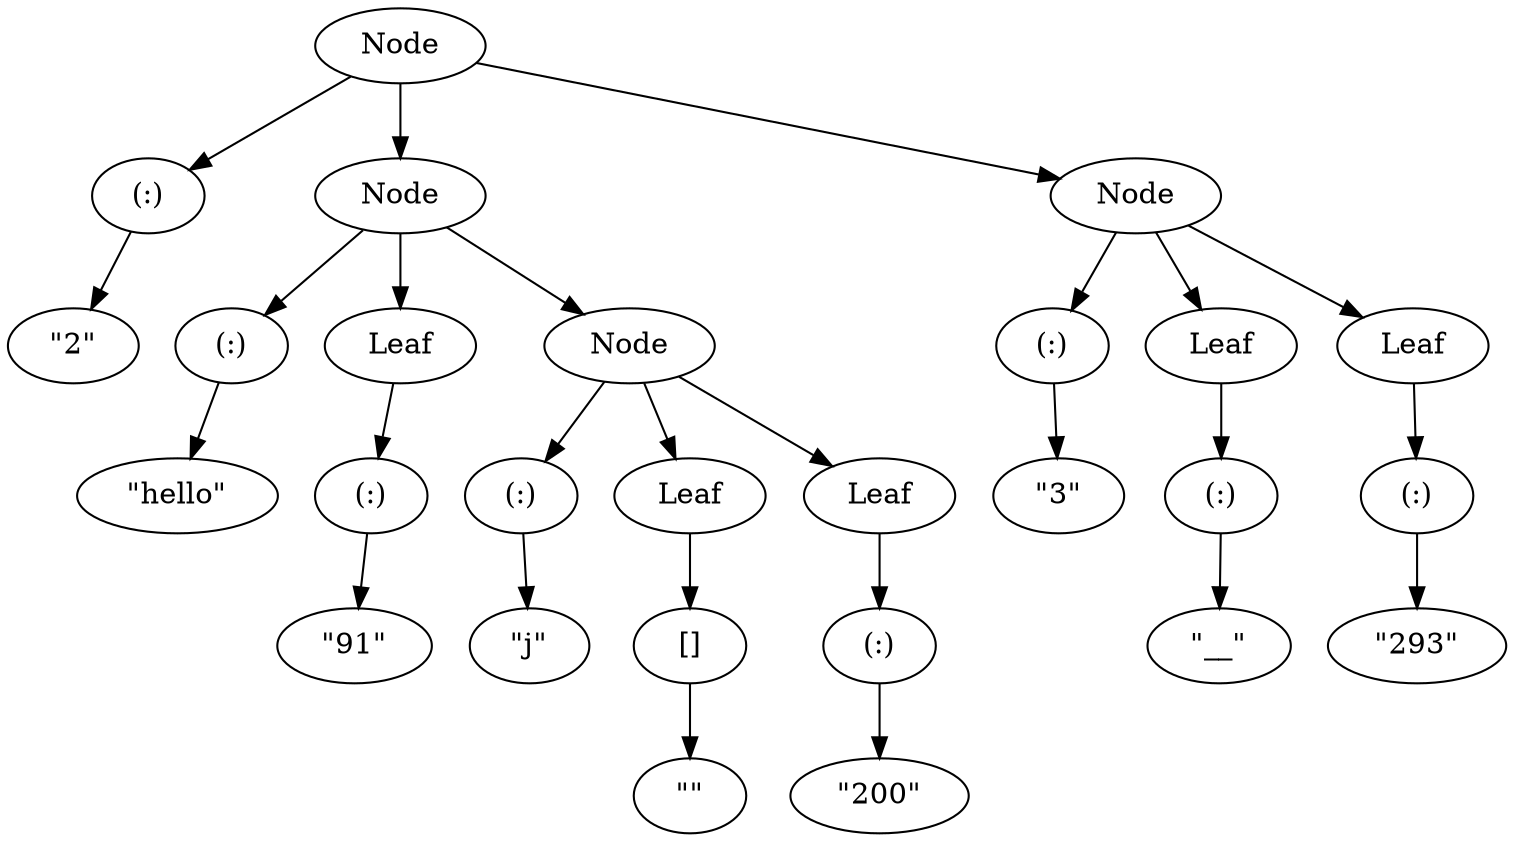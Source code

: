 digraph "" {
  "1" [label=" Node "];
  "1" -> "1.1" [];
  "1" -> "1.2" [];
  "1" -> "1.3" [];
  "1.1" [label=" (:) "];
  "1.1" -> "1.1.1" [];
  "1.1.1" [label=" \"2\" "];
  "1.2" [label=" Node "];
  "1.2" -> "1.2.1" [];
  "1.2" -> "1.2.2" [];
  "1.2" -> "1.2.3" [];
  "1.2.1" [label=" (:) "];
  "1.2.1" -> "1.2.1.1" [];
  "1.2.1.1" [label=" \"hello\" "];
  "1.2.2" [label=" Leaf "];
  "1.2.2" -> "1.2.2.1" [];
  "1.2.2.1" [label=" (:) "];
  "1.2.2.1" -> "1.2.2.1.1" [];
  "1.2.2.1.1" [label=" \"91\" "];
  "1.2.3" [label=" Node "];
  "1.2.3" -> "1.2.3.1" [];
  "1.2.3" -> "1.2.3.2" [];
  "1.2.3" -> "1.2.3.3" [];
  "1.2.3.1" [label=" (:) "];
  "1.2.3.1" -> "1.2.3.1.1" [];
  "1.2.3.1.1" [label=" \"j\" "];
  "1.2.3.2" [label=" Leaf "];
  "1.2.3.2" -> "1.2.3.2.1" [];
  "1.2.3.2.1" [label=" [] "];
  "1.2.3.2.1" -> "1.2.3.2.1.1" [];
  "1.2.3.2.1.1" [label=" \"\" "];
  "1.2.3.3" [label=" Leaf "];
  "1.2.3.3" -> "1.2.3.3.1" [];
  "1.2.3.3.1" [label=" (:) "];
  "1.2.3.3.1" -> "1.2.3.3.1.1" [];
  "1.2.3.3.1.1" [label=" \"200\" "];
  "1.3" [label=" Node "];
  "1.3" -> "1.3.1" [];
  "1.3" -> "1.3.2" [];
  "1.3" -> "1.3.3" [];
  "1.3.1" [label=" (:) "];
  "1.3.1" -> "1.3.1.1" [];
  "1.3.1.1" [label=" \"3\" "];
  "1.3.2" [label=" Leaf "];
  "1.3.2" -> "1.3.2.1" [];
  "1.3.2.1" [label=" (:) "];
  "1.3.2.1" -> "1.3.2.1.1" [];
  "1.3.2.1.1" [label=" \"__\" "];
  "1.3.3" [label=" Leaf "];
  "1.3.3" -> "1.3.3.1" [];
  "1.3.3.1" [label=" (:) "];
  "1.3.3.1" -> "1.3.3.1.1" [];
  "1.3.3.1.1" [label=" \"293\" "];
}